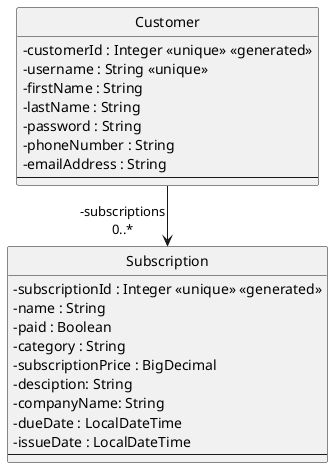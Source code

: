 @startuml

skinparam {
    Style strictuml
    RoundCorner 5
    ' use characters instead of icons for showing visibility
    ClassAttributeIconSize 0
    Database {
	' the default border no longer matches the normal colours (bug?), so fix this
	BorderColor #A80036
    }
    Sequence {
	' make activations yellow too
	LifeLineBackgroundColor #FDFDCD

	' make stereotypes less ugly
	Stereotype {
		Font {
			Size 11
			Style plain
		}
	}
    }
}
 
class "Customer" as customer {
    -customerId : Integer <<unique>> <<generated>>
    -username : String <<unique>>
    -firstName : String
    -lastName : String
    -password : String
    -phoneNumber : String
    -emailAddress : String
    '-card_details? 
  --
}

class "Subscription" as sub {
    -subscriptionId : Integer <<unique>> <<generated>>
    -name : String
    -paid : Boolean
    -category : String
    -subscriptionPrice : BigDecimal
    -desciption: String
    -companyName: String
    -dueDate : LocalDateTime
    -issueDate : LocalDateTime
  --
}

customer --> "-subscriptions\n0..*" sub


@enduml
